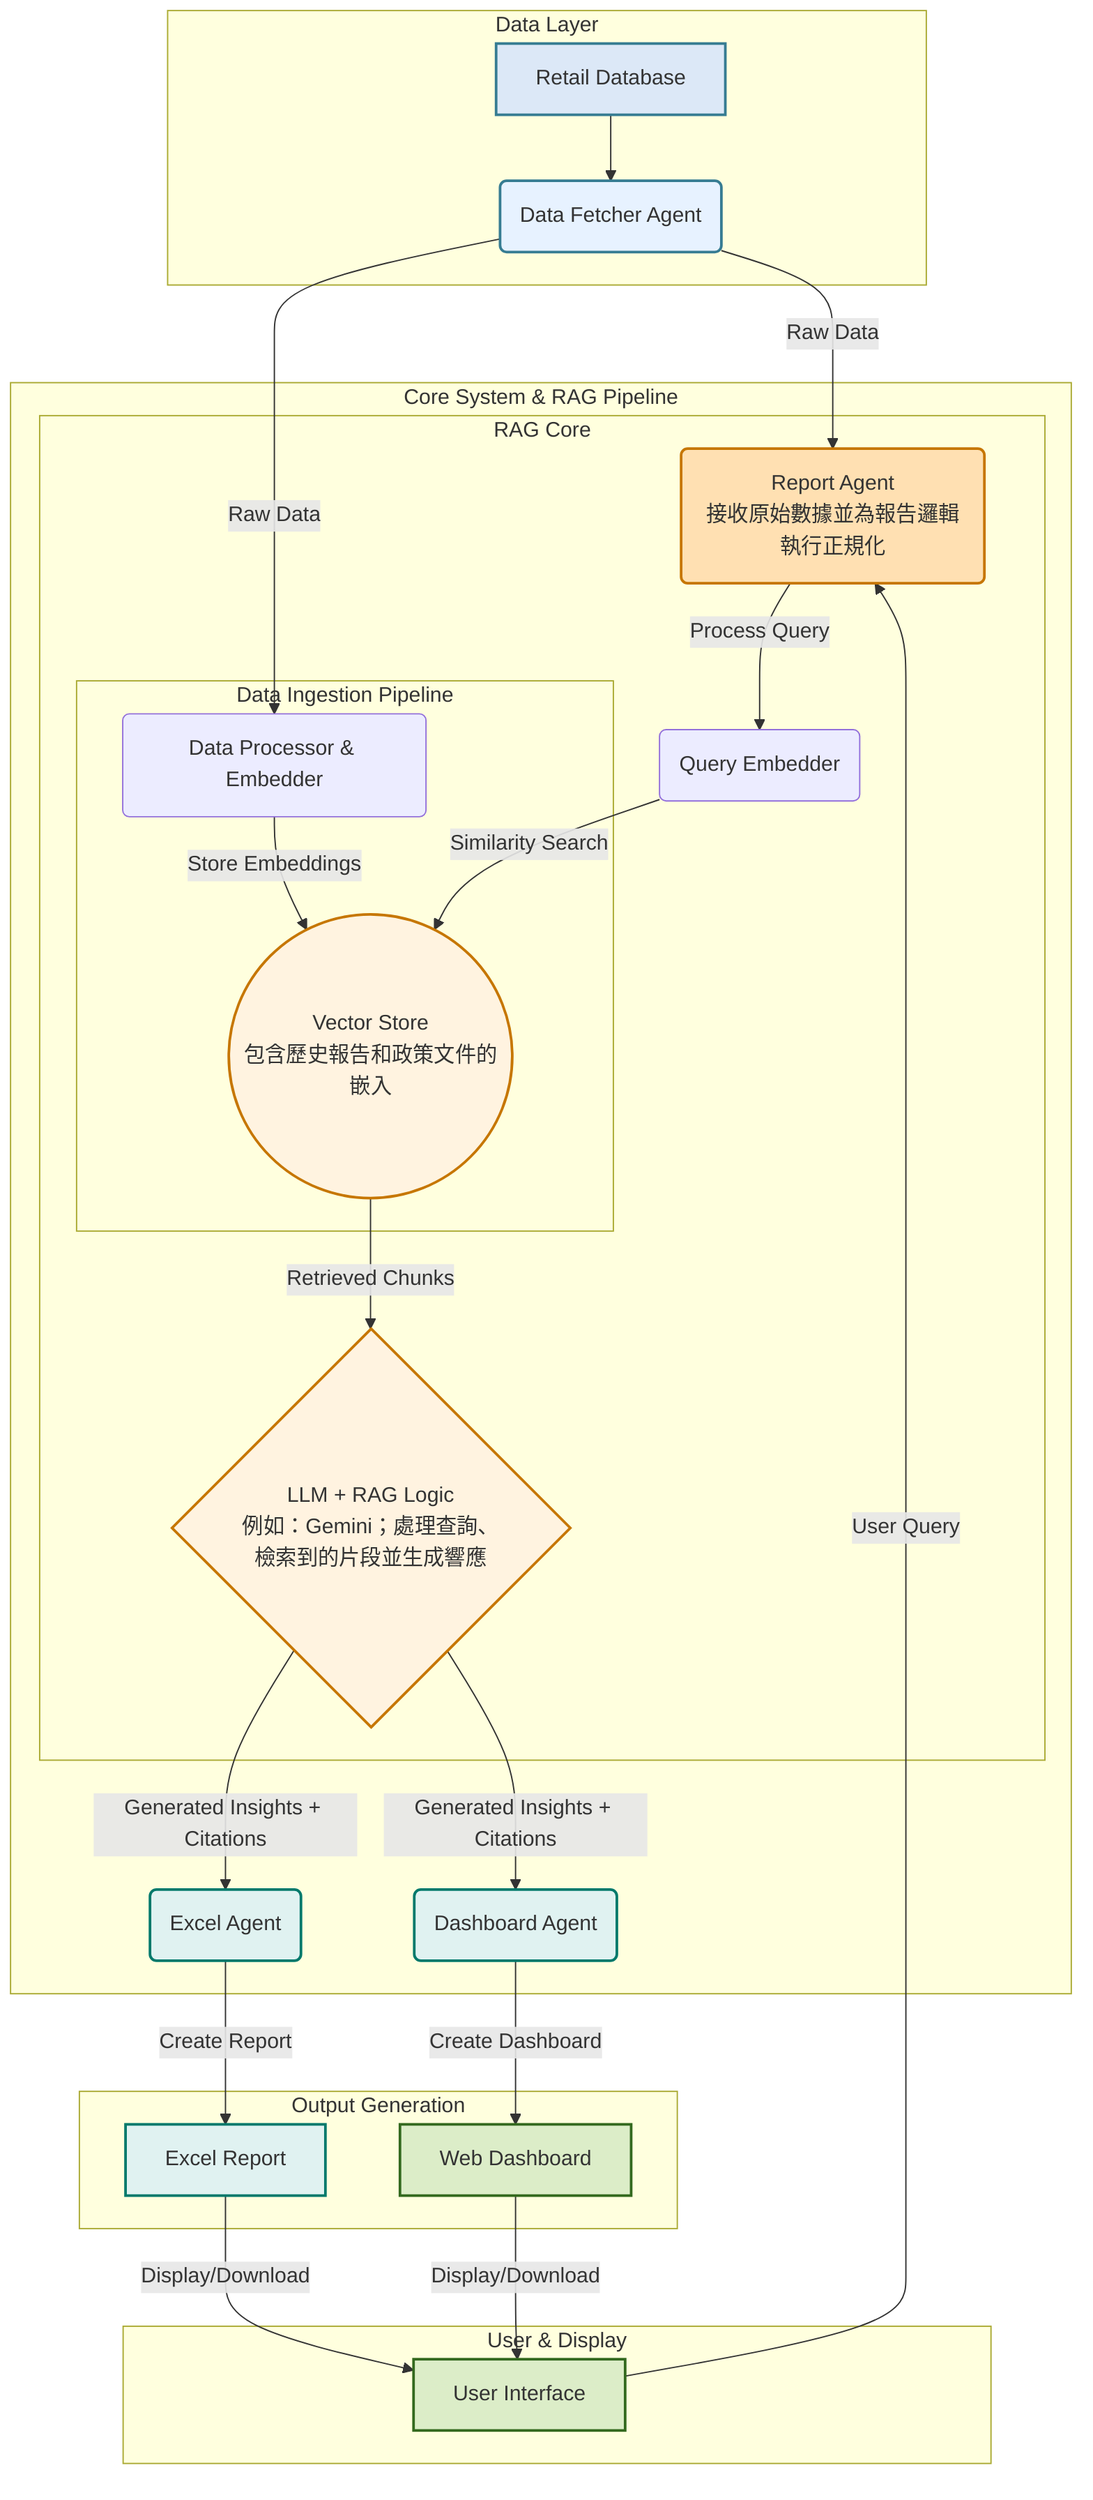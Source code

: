 graph TD
    %% Define the style for different components
    style A fill:#DCE8F7,stroke:#367C92,stroke-width:2px;
    style B fill:#E7F2FF,stroke:#367C92,stroke-width:2px;
    style C fill:#FFE0B2,stroke:#C67600,stroke-width:2px;
    style D fill:#FFF3E0,stroke:#C67600,stroke-width:2px;
    style E fill:#FFF3E0,stroke:#C67600,stroke-width:2px;
    style F fill:#E0F2F1,stroke:#00796B,stroke-width:2px;
    style G fill:#E0F2F1,stroke:#00796B,stroke-width:2px;
    style H fill:#E0F2F1,stroke:#00796B,stroke-width:2px;
    style I fill:#DCEDC8,stroke:#33691E,stroke-width:2px;
    style J fill:#DCEDC8,stroke:#33691E,stroke-width:2px;

    subgraph Data Layer
        A[Retail Database] --> B(Data Fetcher Agent);
    end

    subgraph Core System & RAG Pipeline
        B -- Raw Data --> C(Report Agent<br/>接收原始數據並為報告邏輯執行正規化);

        subgraph RAG Core
            subgraph Data Ingestion Pipeline
                B -- Raw Data --> Data_Processor(Data Processor & Embedder);
                Data_Processor -- Store Embeddings --> D((Vector Store<br/>包含歷史報告和政策文件的嵌入));
            end

            C -- Process Query --> Query_Embedder(Query Embedder);
            Query_Embedder -- Similarity Search --> D;
            D -- Retrieved Chunks --> E{LLM + RAG Logic<br/>例如：Gemini；處理查詢、檢索到的片段並生成響應};
        end

        E -- Generated Insights + Citations --> F(Excel Agent);
        E -- Generated Insights + Citations --> G(Dashboard Agent);
    end

    subgraph Output Generation
        F -- Create Report --> H[Excel Report];
        G -- Create Dashboard --> I[Web Dashboard];
    end

    subgraph User & Display
        H -- Display/Download --> J[User Interface];
        I -- Display/Download --> J;
        J -- User Query --> C;
    end
